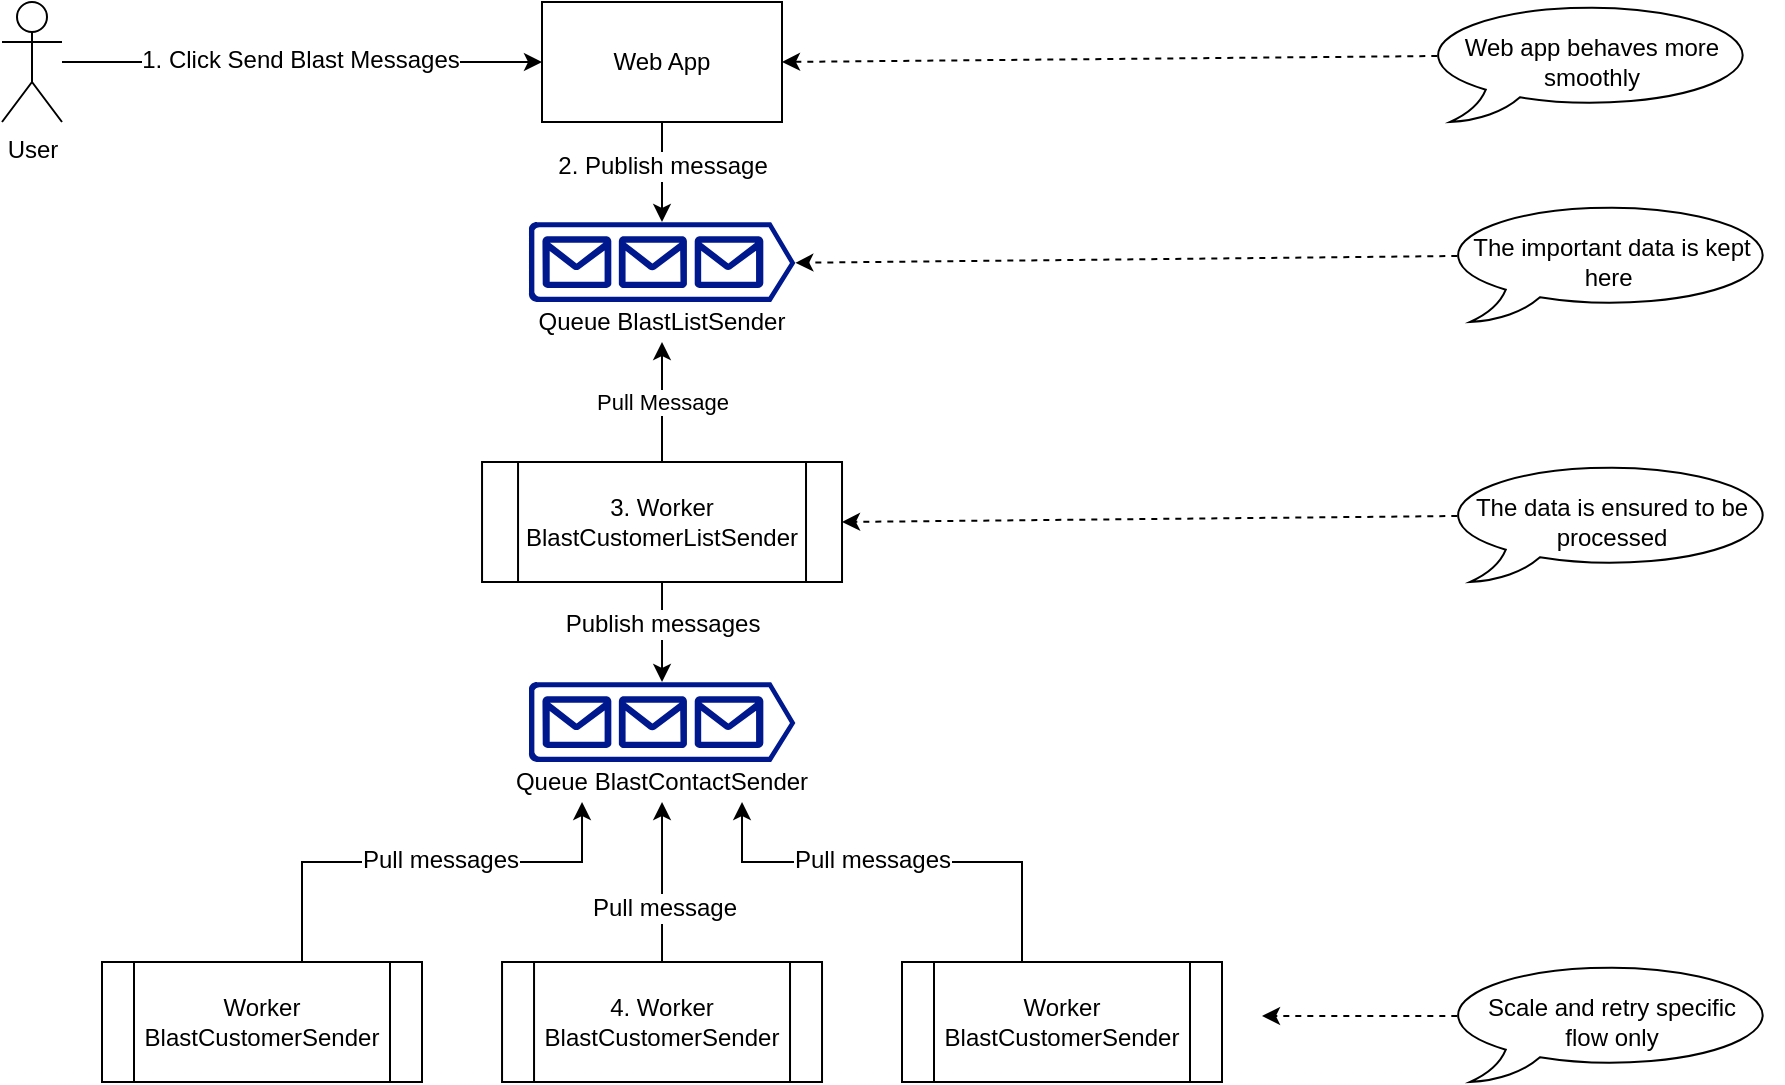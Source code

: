 <mxfile version="12.9.3" type="device"><diagram id="LfxmmQbqWeSzXBEuYjX4" name="Page-1"><mxGraphModel dx="2066" dy="1220" grid="1" gridSize="10" guides="1" tooltips="1" connect="1" arrows="1" fold="1" page="1" pageScale="1" pageWidth="850" pageHeight="1100" math="0" shadow="0"><root><mxCell id="0"/><mxCell id="1" parent="0"/><mxCell id="4BRHHxdCX6qrutGlXa91-3" style="edgeStyle=orthogonalEdgeStyle;rounded=0;orthogonalLoop=1;jettySize=auto;html=1;entryX=0;entryY=0.5;entryDx=0;entryDy=0;" edge="1" parent="1" source="4BRHHxdCX6qrutGlXa91-1" target="4BRHHxdCX6qrutGlXa91-2"><mxGeometry relative="1" as="geometry"/></mxCell><mxCell id="4BRHHxdCX6qrutGlXa91-4" value="1. Click Send Blast Messages" style="text;html=1;align=center;verticalAlign=middle;resizable=0;points=[];labelBackgroundColor=#ffffff;" vertex="1" connectable="0" parent="4BRHHxdCX6qrutGlXa91-3"><mxGeometry x="-0.012" y="1" relative="1" as="geometry"><mxPoint as="offset"/></mxGeometry></mxCell><mxCell id="4BRHHxdCX6qrutGlXa91-1" value="User" style="shape=umlActor;verticalLabelPosition=bottom;labelBackgroundColor=#ffffff;verticalAlign=top;html=1;outlineConnect=0;" vertex="1" parent="1"><mxGeometry x="80" y="80" width="30" height="60" as="geometry"/></mxCell><mxCell id="4BRHHxdCX6qrutGlXa91-8" style="edgeStyle=orthogonalEdgeStyle;rounded=0;orthogonalLoop=1;jettySize=auto;html=1;entryX=0.5;entryY=0;entryDx=0;entryDy=0;entryPerimeter=0;" edge="1" parent="1" source="4BRHHxdCX6qrutGlXa91-2" target="4BRHHxdCX6qrutGlXa91-6"><mxGeometry relative="1" as="geometry"/></mxCell><mxCell id="4BRHHxdCX6qrutGlXa91-9" value="2. Publish message" style="text;html=1;align=center;verticalAlign=middle;resizable=0;points=[];labelBackgroundColor=#ffffff;" vertex="1" connectable="0" parent="4BRHHxdCX6qrutGlXa91-8"><mxGeometry x="-0.15" relative="1" as="geometry"><mxPoint as="offset"/></mxGeometry></mxCell><mxCell id="4BRHHxdCX6qrutGlXa91-2" value="Web App" style="rounded=0;whiteSpace=wrap;html=1;" vertex="1" parent="1"><mxGeometry x="350" y="80" width="120" height="60" as="geometry"/></mxCell><mxCell id="4BRHHxdCX6qrutGlXa91-10" value="Pull Message" style="edgeStyle=orthogonalEdgeStyle;rounded=0;orthogonalLoop=1;jettySize=auto;html=1;entryX=0.5;entryY=1;entryDx=0;entryDy=0;" edge="1" parent="1" source="4BRHHxdCX6qrutGlXa91-5" target="4BRHHxdCX6qrutGlXa91-7"><mxGeometry relative="1" as="geometry"/></mxCell><mxCell id="4BRHHxdCX6qrutGlXa91-14" style="edgeStyle=orthogonalEdgeStyle;rounded=0;orthogonalLoop=1;jettySize=auto;html=1;entryX=0.5;entryY=0;entryDx=0;entryDy=0;entryPerimeter=0;" edge="1" parent="1" source="4BRHHxdCX6qrutGlXa91-5" target="4BRHHxdCX6qrutGlXa91-12"><mxGeometry relative="1" as="geometry"/></mxCell><mxCell id="4BRHHxdCX6qrutGlXa91-15" value="Publish messages" style="text;html=1;align=center;verticalAlign=middle;resizable=0;points=[];labelBackgroundColor=#ffffff;" vertex="1" connectable="0" parent="4BRHHxdCX6qrutGlXa91-14"><mxGeometry x="-0.16" relative="1" as="geometry"><mxPoint as="offset"/></mxGeometry></mxCell><mxCell id="4BRHHxdCX6qrutGlXa91-5" value="3. Worker&lt;br&gt;BlastCustomerListSender" style="shape=process;whiteSpace=wrap;html=1;backgroundOutline=1;" vertex="1" parent="1"><mxGeometry x="320.02" y="310" width="179.99" height="60" as="geometry"/></mxCell><mxCell id="4BRHHxdCX6qrutGlXa91-6" value="" style="aspect=fixed;pointerEvents=1;shadow=0;dashed=0;html=1;strokeColor=none;labelPosition=center;verticalLabelPosition=bottom;verticalAlign=top;align=center;fillColor=#00188D;shape=mxgraph.azure.queue_generic" vertex="1" parent="1"><mxGeometry x="343.34" y="190" width="133.33" height="40" as="geometry"/></mxCell><mxCell id="4BRHHxdCX6qrutGlXa91-7" value="Queue BlastListSender" style="text;html=1;strokeColor=none;fillColor=none;align=center;verticalAlign=middle;whiteSpace=wrap;rounded=0;" vertex="1" parent="1"><mxGeometry x="345" y="230" width="130" height="20" as="geometry"/></mxCell><mxCell id="4BRHHxdCX6qrutGlXa91-12" value="" style="aspect=fixed;pointerEvents=1;shadow=0;dashed=0;html=1;strokeColor=none;labelPosition=center;verticalLabelPosition=bottom;verticalAlign=top;align=center;fillColor=#00188D;shape=mxgraph.azure.queue_generic" vertex="1" parent="1"><mxGeometry x="343.35" y="420" width="133.33" height="40" as="geometry"/></mxCell><mxCell id="4BRHHxdCX6qrutGlXa91-13" value="Queue BlastContactSender" style="text;html=1;strokeColor=none;fillColor=none;align=center;verticalAlign=middle;whiteSpace=wrap;rounded=0;" vertex="1" parent="1"><mxGeometry x="330.02" y="460" width="159.99" height="20" as="geometry"/></mxCell><mxCell id="4BRHHxdCX6qrutGlXa91-21" style="edgeStyle=orthogonalEdgeStyle;rounded=0;orthogonalLoop=1;jettySize=auto;html=1;entryX=0.25;entryY=1;entryDx=0;entryDy=0;" edge="1" parent="1" source="4BRHHxdCX6qrutGlXa91-18" target="4BRHHxdCX6qrutGlXa91-13"><mxGeometry relative="1" as="geometry"><Array as="points"><mxPoint x="230" y="510"/><mxPoint x="370" y="510"/></Array></mxGeometry></mxCell><mxCell id="4BRHHxdCX6qrutGlXa91-26" value="Pull messages" style="text;html=1;align=center;verticalAlign=middle;resizable=0;points=[];labelBackgroundColor=#ffffff;" vertex="1" connectable="0" parent="4BRHHxdCX6qrutGlXa91-21"><mxGeometry x="0.082" y="1" relative="1" as="geometry"><mxPoint as="offset"/></mxGeometry></mxCell><mxCell id="4BRHHxdCX6qrutGlXa91-18" value="Worker&lt;br&gt;BlastCustomerSender" style="shape=process;whiteSpace=wrap;html=1;backgroundOutline=1;" vertex="1" parent="1"><mxGeometry x="130" y="560" width="160" height="60" as="geometry"/></mxCell><mxCell id="4BRHHxdCX6qrutGlXa91-23" style="edgeStyle=orthogonalEdgeStyle;rounded=0;orthogonalLoop=1;jettySize=auto;html=1;entryX=0.5;entryY=1;entryDx=0;entryDy=0;" edge="1" parent="1" source="4BRHHxdCX6qrutGlXa91-19" target="4BRHHxdCX6qrutGlXa91-13"><mxGeometry relative="1" as="geometry"/></mxCell><mxCell id="4BRHHxdCX6qrutGlXa91-24" value="Pull message" style="text;html=1;align=center;verticalAlign=middle;resizable=0;points=[];labelBackgroundColor=#ffffff;" vertex="1" connectable="0" parent="4BRHHxdCX6qrutGlXa91-23"><mxGeometry x="-0.325" y="-1" relative="1" as="geometry"><mxPoint as="offset"/></mxGeometry></mxCell><mxCell id="4BRHHxdCX6qrutGlXa91-19" value="4. Worker&lt;br&gt;BlastCustomerSender" style="shape=process;whiteSpace=wrap;html=1;backgroundOutline=1;" vertex="1" parent="1"><mxGeometry x="330.02" y="560" width="159.99" height="60" as="geometry"/></mxCell><mxCell id="4BRHHxdCX6qrutGlXa91-22" style="edgeStyle=orthogonalEdgeStyle;rounded=0;orthogonalLoop=1;jettySize=auto;html=1;entryX=0.75;entryY=1;entryDx=0;entryDy=0;" edge="1" parent="1" source="4BRHHxdCX6qrutGlXa91-20" target="4BRHHxdCX6qrutGlXa91-13"><mxGeometry relative="1" as="geometry"><Array as="points"><mxPoint x="590" y="510"/><mxPoint x="450" y="510"/></Array></mxGeometry></mxCell><mxCell id="4BRHHxdCX6qrutGlXa91-25" value="Pull messages" style="text;html=1;align=center;verticalAlign=middle;resizable=0;points=[];labelBackgroundColor=#ffffff;" vertex="1" connectable="0" parent="4BRHHxdCX6qrutGlXa91-22"><mxGeometry x="0.136" y="-1" relative="1" as="geometry"><mxPoint as="offset"/></mxGeometry></mxCell><mxCell id="4BRHHxdCX6qrutGlXa91-20" value="Worker&lt;br&gt;BlastCustomerSender" style="shape=process;whiteSpace=wrap;html=1;backgroundOutline=1;" vertex="1" parent="1"><mxGeometry x="530" y="560" width="160" height="60" as="geometry"/></mxCell><mxCell id="4BRHHxdCX6qrutGlXa91-30" value="Web app behaves more smoothly" style="whiteSpace=wrap;html=1;shape=mxgraph.basic.oval_callout" vertex="1" parent="1"><mxGeometry x="790" y="80" width="170" height="60" as="geometry"/></mxCell><mxCell id="4BRHHxdCX6qrutGlXa91-32" value="The important data is kept here&amp;nbsp;" style="whiteSpace=wrap;html=1;shape=mxgraph.basic.oval_callout" vertex="1" parent="1"><mxGeometry x="800" y="180" width="170" height="60" as="geometry"/></mxCell><mxCell id="4BRHHxdCX6qrutGlXa91-33" value="The data is ensured to be processed" style="whiteSpace=wrap;html=1;shape=mxgraph.basic.oval_callout" vertex="1" parent="1"><mxGeometry x="800" y="310" width="170" height="60" as="geometry"/></mxCell><mxCell id="4BRHHxdCX6qrutGlXa91-34" value="Scale and retry specific&lt;br&gt;flow only" style="whiteSpace=wrap;html=1;shape=mxgraph.basic.oval_callout" vertex="1" parent="1"><mxGeometry x="800" y="560" width="170" height="60" as="geometry"/></mxCell><mxCell id="4BRHHxdCX6qrutGlXa91-35" value="" style="endArrow=classic;html=1;dashed=1;exitX=0.045;exitY=0.45;exitDx=0;exitDy=0;exitPerimeter=0;entryX=1;entryY=0.5;entryDx=0;entryDy=0;" edge="1" parent="1" source="4BRHHxdCX6qrutGlXa91-30" target="4BRHHxdCX6qrutGlXa91-2"><mxGeometry width="50" height="50" relative="1" as="geometry"><mxPoint x="660" y="130" as="sourcePoint"/><mxPoint x="710" y="80" as="targetPoint"/></mxGeometry></mxCell><mxCell id="4BRHHxdCX6qrutGlXa91-36" value="" style="endArrow=classic;html=1;dashed=1;exitX=0.045;exitY=0.45;exitDx=0;exitDy=0;exitPerimeter=0;entryX=1;entryY=0.51;entryDx=0;entryDy=0;entryPerimeter=0;" edge="1" parent="1" source="4BRHHxdCX6qrutGlXa91-32" target="4BRHHxdCX6qrutGlXa91-6"><mxGeometry width="50" height="50" relative="1" as="geometry"><mxPoint x="670" y="170" as="sourcePoint"/><mxPoint x="342.35" y="173" as="targetPoint"/></mxGeometry></mxCell><mxCell id="4BRHHxdCX6qrutGlXa91-37" value="" style="endArrow=classic;html=1;dashed=1;exitX=0.045;exitY=0.45;exitDx=0;exitDy=0;exitPerimeter=0;entryX=1;entryY=0.5;entryDx=0;entryDy=0;" edge="1" parent="1" source="4BRHHxdCX6qrutGlXa91-33" target="4BRHHxdCX6qrutGlXa91-5"><mxGeometry width="50" height="50" relative="1" as="geometry"><mxPoint x="680" y="290" as="sourcePoint"/><mxPoint x="352.35" y="293" as="targetPoint"/></mxGeometry></mxCell><mxCell id="4BRHHxdCX6qrutGlXa91-38" value="" style="endArrow=classic;html=1;dashed=1;exitX=0.045;exitY=0.45;exitDx=0;exitDy=0;exitPerimeter=0;" edge="1" parent="1" source="4BRHHxdCX6qrutGlXa91-34"><mxGeometry width="50" height="50" relative="1" as="geometry"><mxPoint x="710" y="450" as="sourcePoint"/><mxPoint x="710" y="587" as="targetPoint"/></mxGeometry></mxCell></root></mxGraphModel></diagram></mxfile>